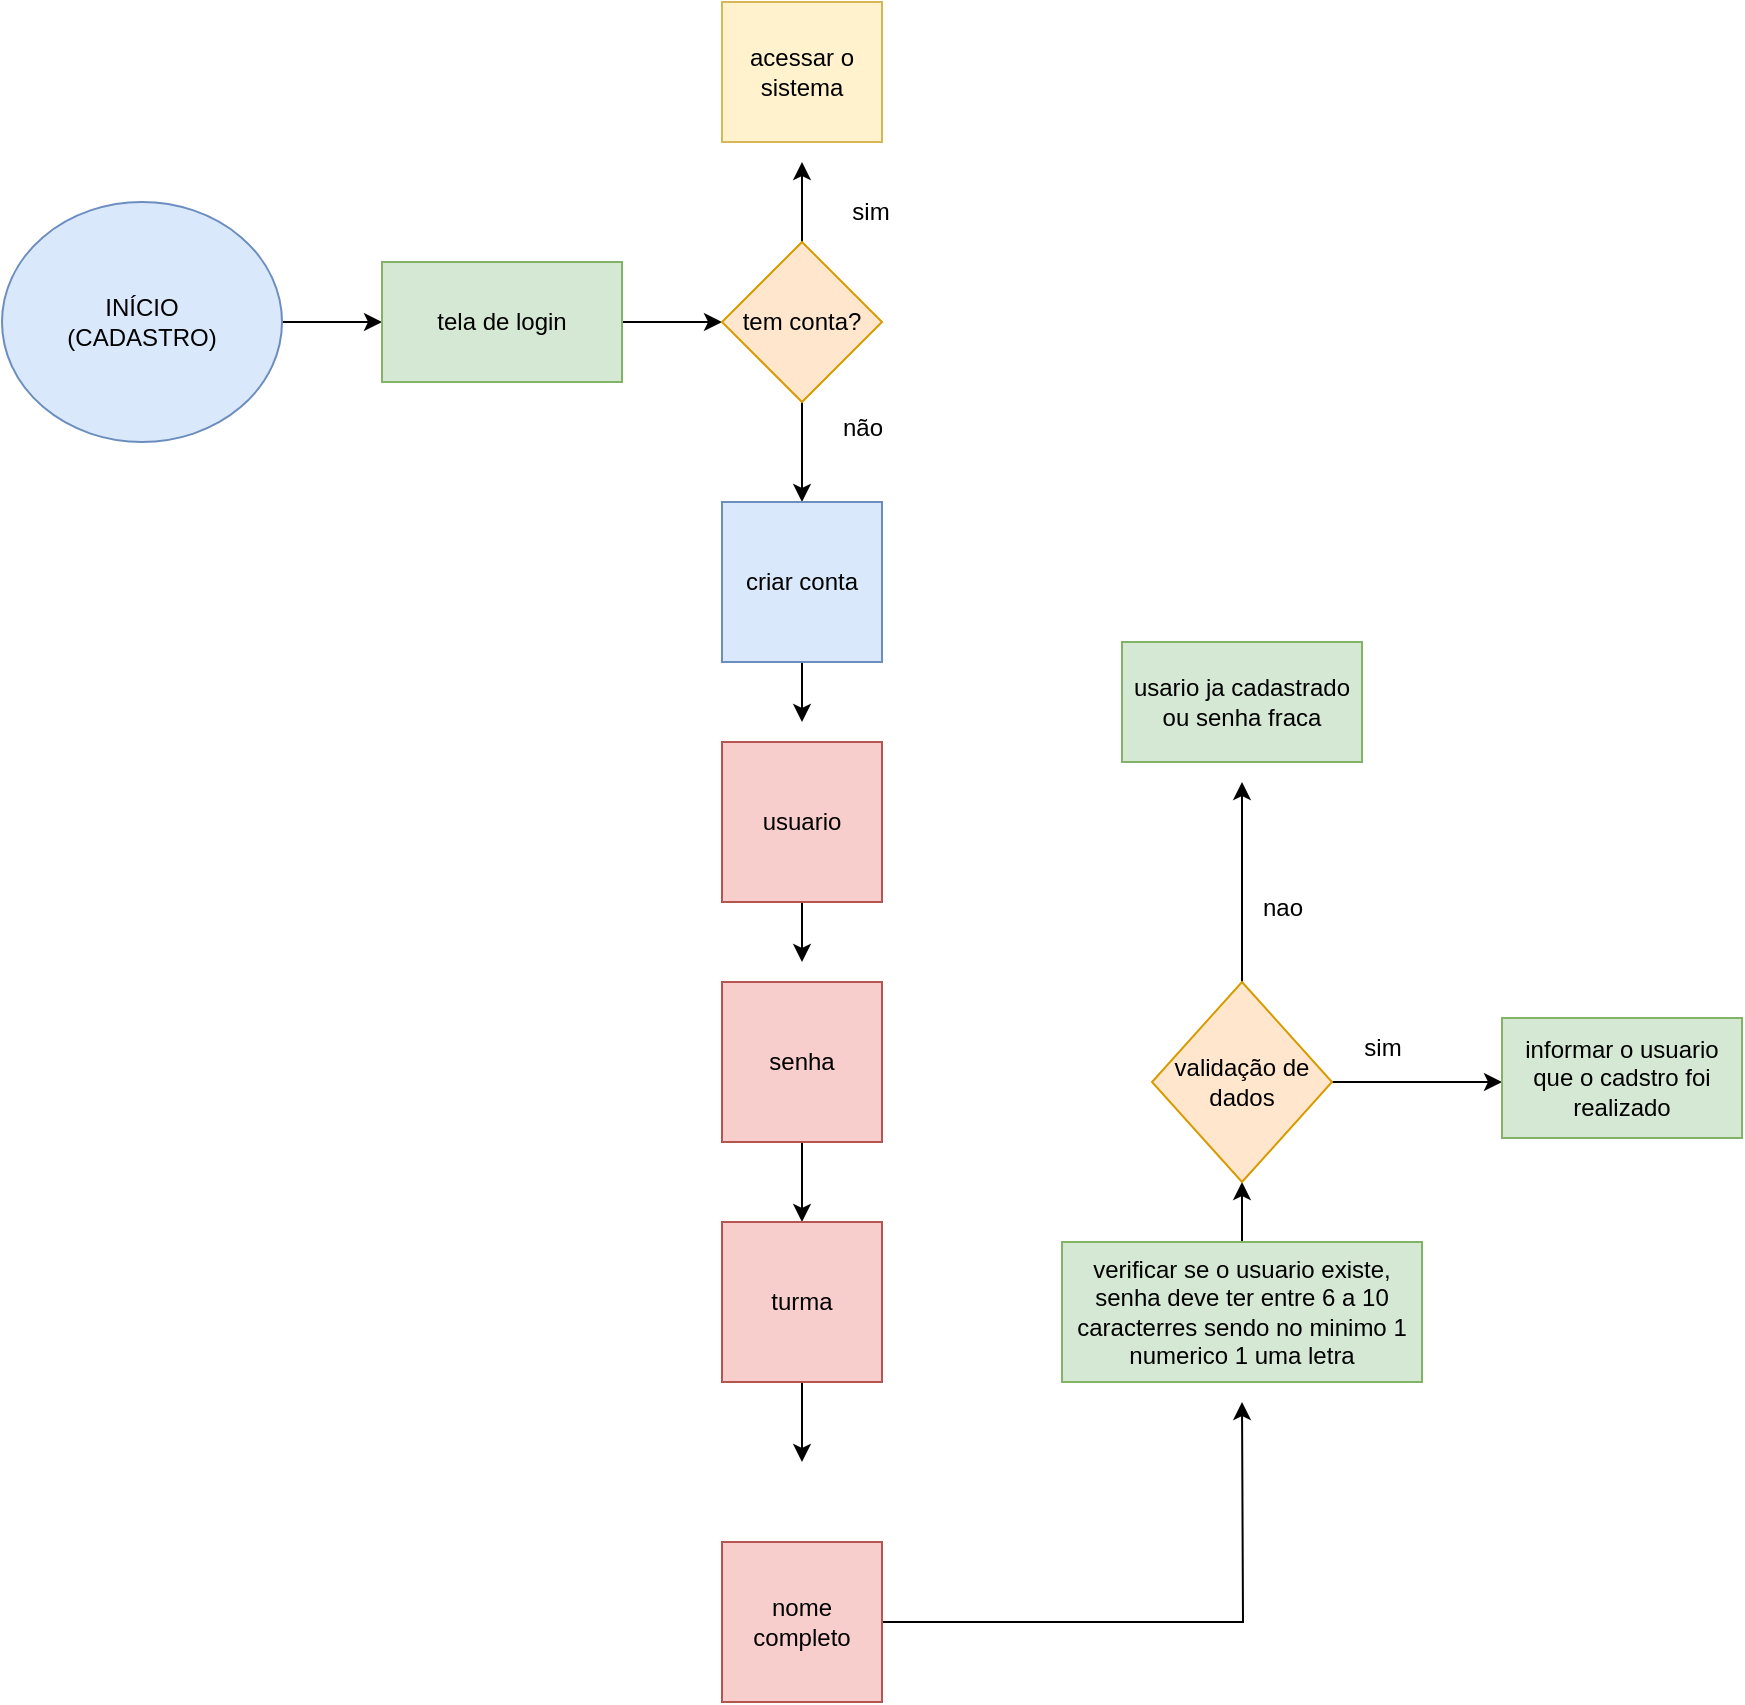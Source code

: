 <mxfile version="24.8.3">
  <diagram id="C5RBs43oDa-KdzZeNtuy" name="Page-1">
    <mxGraphModel dx="2207" dy="1950" grid="1" gridSize="10" guides="1" tooltips="1" connect="1" arrows="1" fold="1" page="1" pageScale="1" pageWidth="827" pageHeight="1169" math="0" shadow="0">
      <root>
        <mxCell id="WIyWlLk6GJQsqaUBKTNV-0" />
        <mxCell id="WIyWlLk6GJQsqaUBKTNV-1" parent="WIyWlLk6GJQsqaUBKTNV-0" />
        <mxCell id="k6UAwfuwTvcmaYs5lRMS-34" style="edgeStyle=orthogonalEdgeStyle;rounded=0;orthogonalLoop=1;jettySize=auto;html=1;" parent="WIyWlLk6GJQsqaUBKTNV-1" source="k6UAwfuwTvcmaYs5lRMS-0" edge="1">
          <mxGeometry relative="1" as="geometry">
            <mxPoint x="150" y="20" as="targetPoint" />
          </mxGeometry>
        </mxCell>
        <mxCell id="k6UAwfuwTvcmaYs5lRMS-0" value="INÍCIO&lt;div&gt;(CADASTRO)&lt;/div&gt;" style="ellipse;whiteSpace=wrap;html=1;fillColor=#dae8fc;strokeColor=#6c8ebf;" parent="WIyWlLk6GJQsqaUBKTNV-1" vertex="1">
          <mxGeometry x="-40" y="-40" width="140" height="120" as="geometry" />
        </mxCell>
        <mxCell id="k6UAwfuwTvcmaYs5lRMS-57" style="edgeStyle=orthogonalEdgeStyle;rounded=0;orthogonalLoop=1;jettySize=auto;html=1;" parent="WIyWlLk6GJQsqaUBKTNV-1" source="k6UAwfuwTvcmaYs5lRMS-3" edge="1">
          <mxGeometry relative="1" as="geometry">
            <mxPoint x="580" y="560" as="targetPoint" />
          </mxGeometry>
        </mxCell>
        <mxCell id="k6UAwfuwTvcmaYs5lRMS-3" value="nome completo" style="whiteSpace=wrap;html=1;aspect=fixed;fillColor=#f8cecc;strokeColor=#b85450;" parent="WIyWlLk6GJQsqaUBKTNV-1" vertex="1">
          <mxGeometry x="320" y="630" width="80" height="80" as="geometry" />
        </mxCell>
        <mxCell id="k6UAwfuwTvcmaYs5lRMS-54" style="edgeStyle=orthogonalEdgeStyle;rounded=0;orthogonalLoop=1;jettySize=auto;html=1;" parent="WIyWlLk6GJQsqaUBKTNV-1" source="k6UAwfuwTvcmaYs5lRMS-5" edge="1">
          <mxGeometry relative="1" as="geometry">
            <mxPoint x="360" y="340" as="targetPoint" />
          </mxGeometry>
        </mxCell>
        <mxCell id="k6UAwfuwTvcmaYs5lRMS-5" value="usuario" style="whiteSpace=wrap;html=1;aspect=fixed;fillColor=#f8cecc;strokeColor=#b85450;" parent="WIyWlLk6GJQsqaUBKTNV-1" vertex="1">
          <mxGeometry x="320" y="230" width="80" height="80" as="geometry" />
        </mxCell>
        <mxCell id="k6UAwfuwTvcmaYs5lRMS-55" style="edgeStyle=orthogonalEdgeStyle;rounded=0;orthogonalLoop=1;jettySize=auto;html=1;entryX=0.5;entryY=0;entryDx=0;entryDy=0;" parent="WIyWlLk6GJQsqaUBKTNV-1" source="k6UAwfuwTvcmaYs5lRMS-7" target="k6UAwfuwTvcmaYs5lRMS-9" edge="1">
          <mxGeometry relative="1" as="geometry" />
        </mxCell>
        <mxCell id="k6UAwfuwTvcmaYs5lRMS-7" value="senha" style="whiteSpace=wrap;html=1;aspect=fixed;fillColor=#f8cecc;strokeColor=#b85450;" parent="WIyWlLk6GJQsqaUBKTNV-1" vertex="1">
          <mxGeometry x="320" y="350" width="80" height="80" as="geometry" />
        </mxCell>
        <mxCell id="k6UAwfuwTvcmaYs5lRMS-56" style="edgeStyle=orthogonalEdgeStyle;rounded=0;orthogonalLoop=1;jettySize=auto;html=1;" parent="WIyWlLk6GJQsqaUBKTNV-1" source="k6UAwfuwTvcmaYs5lRMS-9" edge="1">
          <mxGeometry relative="1" as="geometry">
            <mxPoint x="360" y="590" as="targetPoint" />
          </mxGeometry>
        </mxCell>
        <mxCell id="k6UAwfuwTvcmaYs5lRMS-9" value="turma" style="whiteSpace=wrap;html=1;aspect=fixed;fillColor=#f8cecc;strokeColor=#b85450;" parent="WIyWlLk6GJQsqaUBKTNV-1" vertex="1">
          <mxGeometry x="320" y="470" width="80" height="80" as="geometry" />
        </mxCell>
        <mxCell id="k6UAwfuwTvcmaYs5lRMS-46" style="edgeStyle=orthogonalEdgeStyle;rounded=0;orthogonalLoop=1;jettySize=auto;html=1;" parent="WIyWlLk6GJQsqaUBKTNV-1" source="k6UAwfuwTvcmaYs5lRMS-13" edge="1">
          <mxGeometry relative="1" as="geometry">
            <mxPoint x="580" y="450" as="targetPoint" />
          </mxGeometry>
        </mxCell>
        <mxCell id="k6UAwfuwTvcmaYs5lRMS-13" value="verificar se o usuario existe, senha deve ter entre 6 a 10 caracterres sendo no minimo 1 numerico 1 uma letra" style="rounded=0;whiteSpace=wrap;html=1;fillColor=#d5e8d4;strokeColor=#82b366;" parent="WIyWlLk6GJQsqaUBKTNV-1" vertex="1">
          <mxGeometry x="490" y="480" width="180" height="70" as="geometry" />
        </mxCell>
        <mxCell id="k6UAwfuwTvcmaYs5lRMS-21" value="usario ja cadastrado ou senha fraca" style="rounded=0;whiteSpace=wrap;html=1;fillColor=#d5e8d4;strokeColor=#82b366;" parent="WIyWlLk6GJQsqaUBKTNV-1" vertex="1">
          <mxGeometry x="520" y="180" width="120" height="60" as="geometry" />
        </mxCell>
        <mxCell id="k6UAwfuwTvcmaYs5lRMS-48" style="edgeStyle=orthogonalEdgeStyle;rounded=0;orthogonalLoop=1;jettySize=auto;html=1;" parent="WIyWlLk6GJQsqaUBKTNV-1" source="k6UAwfuwTvcmaYs5lRMS-25" edge="1">
          <mxGeometry relative="1" as="geometry">
            <mxPoint x="580" y="250" as="targetPoint" />
          </mxGeometry>
        </mxCell>
        <mxCell id="k6UAwfuwTvcmaYs5lRMS-50" style="edgeStyle=orthogonalEdgeStyle;rounded=0;orthogonalLoop=1;jettySize=auto;html=1;exitX=1;exitY=0.5;exitDx=0;exitDy=0;" parent="WIyWlLk6GJQsqaUBKTNV-1" source="k6UAwfuwTvcmaYs5lRMS-25" edge="1">
          <mxGeometry relative="1" as="geometry">
            <mxPoint x="710" y="400" as="targetPoint" />
          </mxGeometry>
        </mxCell>
        <mxCell id="k6UAwfuwTvcmaYs5lRMS-25" value="validação de&lt;div&gt;dados&lt;/div&gt;" style="rhombus;whiteSpace=wrap;html=1;fillColor=#ffe6cc;strokeColor=#d79b00;" parent="WIyWlLk6GJQsqaUBKTNV-1" vertex="1">
          <mxGeometry x="535" y="350" width="90" height="100" as="geometry" />
        </mxCell>
        <mxCell id="k6UAwfuwTvcmaYs5lRMS-36" style="edgeStyle=orthogonalEdgeStyle;rounded=0;orthogonalLoop=1;jettySize=auto;html=1;entryX=0;entryY=0.5;entryDx=0;entryDy=0;" parent="WIyWlLk6GJQsqaUBKTNV-1" source="k6UAwfuwTvcmaYs5lRMS-33" target="k6UAwfuwTvcmaYs5lRMS-35" edge="1">
          <mxGeometry relative="1" as="geometry" />
        </mxCell>
        <mxCell id="k6UAwfuwTvcmaYs5lRMS-33" value="tela de login" style="rounded=0;whiteSpace=wrap;html=1;fillColor=#d5e8d4;strokeColor=#82b366;" parent="WIyWlLk6GJQsqaUBKTNV-1" vertex="1">
          <mxGeometry x="150" y="-10" width="120" height="60" as="geometry" />
        </mxCell>
        <mxCell id="k6UAwfuwTvcmaYs5lRMS-37" style="edgeStyle=orthogonalEdgeStyle;rounded=0;orthogonalLoop=1;jettySize=auto;html=1;exitX=0.5;exitY=1;exitDx=0;exitDy=0;" parent="WIyWlLk6GJQsqaUBKTNV-1" source="k6UAwfuwTvcmaYs5lRMS-35" edge="1">
          <mxGeometry relative="1" as="geometry">
            <mxPoint x="360" y="110" as="targetPoint" />
          </mxGeometry>
        </mxCell>
        <mxCell id="k6UAwfuwTvcmaYs5lRMS-38" style="edgeStyle=orthogonalEdgeStyle;rounded=0;orthogonalLoop=1;jettySize=auto;html=1;exitX=0.5;exitY=0;exitDx=0;exitDy=0;" parent="WIyWlLk6GJQsqaUBKTNV-1" source="k6UAwfuwTvcmaYs5lRMS-35" edge="1">
          <mxGeometry relative="1" as="geometry">
            <mxPoint x="360" y="-60" as="targetPoint" />
          </mxGeometry>
        </mxCell>
        <mxCell id="k6UAwfuwTvcmaYs5lRMS-35" value="tem conta?" style="rhombus;whiteSpace=wrap;html=1;fillColor=#ffe6cc;strokeColor=#d79b00;" parent="WIyWlLk6GJQsqaUBKTNV-1" vertex="1">
          <mxGeometry x="320" y="-20" width="80" height="80" as="geometry" />
        </mxCell>
        <mxCell id="k6UAwfuwTvcmaYs5lRMS-39" value="sim" style="text;html=1;align=center;verticalAlign=middle;resizable=0;points=[];autosize=1;strokeColor=none;fillColor=none;" parent="WIyWlLk6GJQsqaUBKTNV-1" vertex="1">
          <mxGeometry x="374" y="-50" width="40" height="30" as="geometry" />
        </mxCell>
        <mxCell id="k6UAwfuwTvcmaYs5lRMS-41" value="não" style="text;html=1;align=center;verticalAlign=middle;resizable=0;points=[];autosize=1;strokeColor=none;fillColor=none;" parent="WIyWlLk6GJQsqaUBKTNV-1" vertex="1">
          <mxGeometry x="370" y="58" width="40" height="30" as="geometry" />
        </mxCell>
        <mxCell id="k6UAwfuwTvcmaYs5lRMS-44" style="edgeStyle=orthogonalEdgeStyle;rounded=0;orthogonalLoop=1;jettySize=auto;html=1;" parent="WIyWlLk6GJQsqaUBKTNV-1" source="k6UAwfuwTvcmaYs5lRMS-42" edge="1">
          <mxGeometry relative="1" as="geometry">
            <mxPoint x="360" y="220" as="targetPoint" />
          </mxGeometry>
        </mxCell>
        <mxCell id="k6UAwfuwTvcmaYs5lRMS-42" value="criar conta" style="whiteSpace=wrap;html=1;aspect=fixed;fillColor=#dae8fc;strokeColor=#6c8ebf;" parent="WIyWlLk6GJQsqaUBKTNV-1" vertex="1">
          <mxGeometry x="320" y="110" width="80" height="80" as="geometry" />
        </mxCell>
        <mxCell id="k6UAwfuwTvcmaYs5lRMS-43" value="acessar o sistema" style="whiteSpace=wrap;html=1;fillColor=#fff2cc;strokeColor=#d6b656;" parent="WIyWlLk6GJQsqaUBKTNV-1" vertex="1">
          <mxGeometry x="320" y="-140" width="80" height="70" as="geometry" />
        </mxCell>
        <mxCell id="k6UAwfuwTvcmaYs5lRMS-51" value="sim" style="text;html=1;align=center;verticalAlign=middle;resizable=0;points=[];autosize=1;strokeColor=none;fillColor=none;" parent="WIyWlLk6GJQsqaUBKTNV-1" vertex="1">
          <mxGeometry x="630" y="368" width="40" height="30" as="geometry" />
        </mxCell>
        <mxCell id="k6UAwfuwTvcmaYs5lRMS-52" value="nao" style="text;html=1;align=center;verticalAlign=middle;resizable=0;points=[];autosize=1;strokeColor=none;fillColor=none;" parent="WIyWlLk6GJQsqaUBKTNV-1" vertex="1">
          <mxGeometry x="580" y="298" width="40" height="30" as="geometry" />
        </mxCell>
        <mxCell id="k6UAwfuwTvcmaYs5lRMS-53" value="informar o usuario que o cadstro foi realizado" style="rounded=0;whiteSpace=wrap;html=1;fillColor=#d5e8d4;strokeColor=#82b366;" parent="WIyWlLk6GJQsqaUBKTNV-1" vertex="1">
          <mxGeometry x="710" y="368" width="120" height="60" as="geometry" />
        </mxCell>
      </root>
    </mxGraphModel>
  </diagram>
</mxfile>

